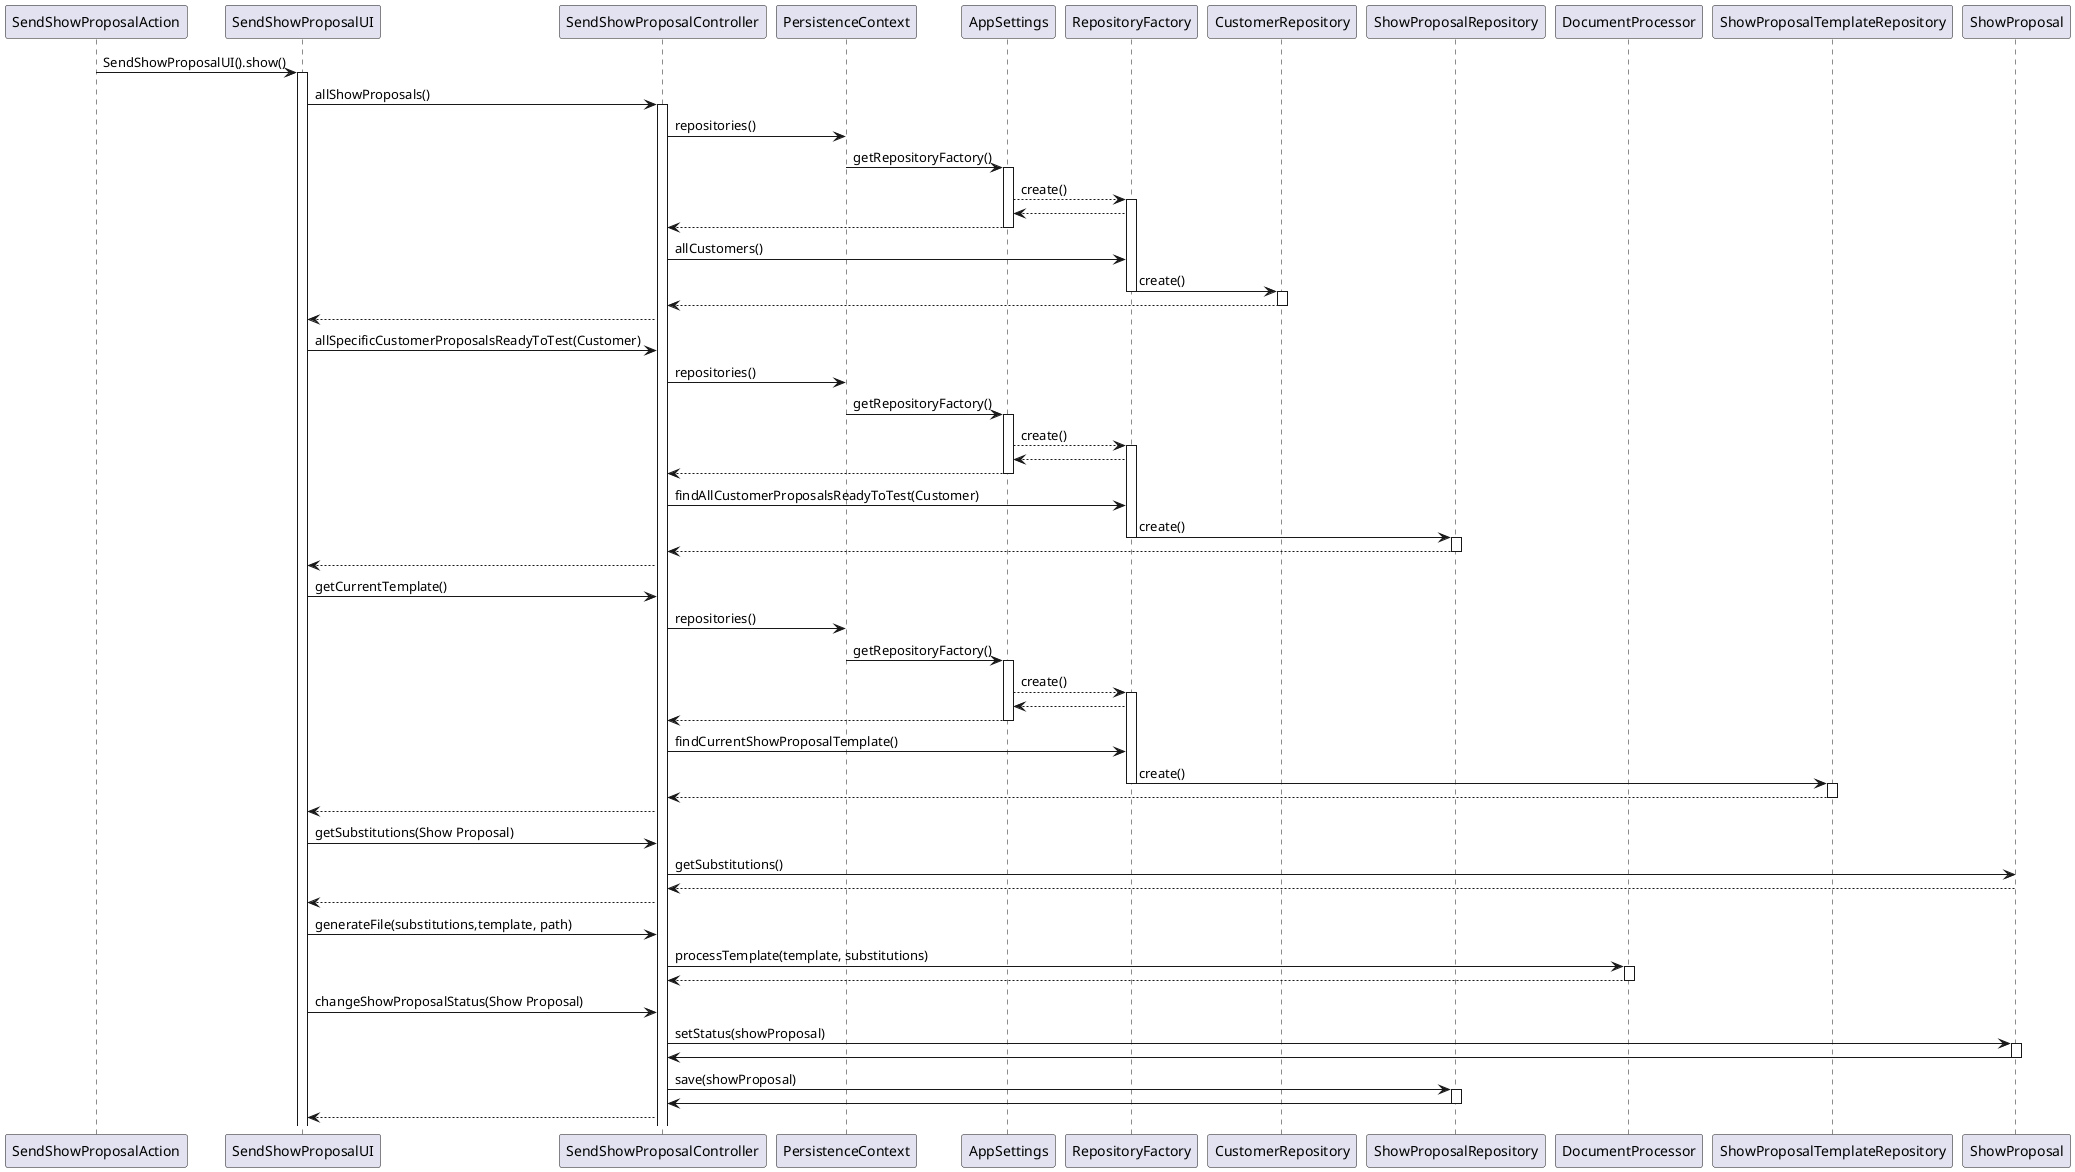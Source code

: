 @startuml

participant SendShowProposalAction
participant SendShowProposalUI
participant SendShowProposalController
participant PersistenceContext
participant AppSettings
participant RepositoryFactory
participant CustomerRepository

participant ShowProposalRepository
participant DocumentProcessor

SendShowProposalAction -> SendShowProposalUI : SendShowProposalUI().show()
    activate SendShowProposalUI
      SendShowProposalUI -> SendShowProposalController : allShowProposals()
            activate SendShowProposalController
            SendShowProposalController -> PersistenceContext : repositories()
                PersistenceContext -> AppSettings : getRepositoryFactory()
                    activate AppSettings
                    AppSettings --> RepositoryFactory : create()
                    activate RepositoryFactory
                    RepositoryFactory --> AppSettings
                    AppSettings --> SendShowProposalController
                    deactivate AppSettings
            SendShowProposalController -> RepositoryFactory : allCustomers()
            RepositoryFactory -> CustomerRepository : create()
            deactivate RepositoryFactory
            activate CustomerRepository
            CustomerRepository --> SendShowProposalController
            deactivate CustomerRepository
            SendShowProposalController --> SendShowProposalUI
    SendShowProposalUI -> SendShowProposalController : allSpecificCustomerProposalsReadyToTest(Customer)
        SendShowProposalController -> PersistenceContext : repositories()
            PersistenceContext -> AppSettings : getRepositoryFactory()
                activate AppSettings
                AppSettings --> RepositoryFactory : create()
                activate RepositoryFactory
                RepositoryFactory --> AppSettings
                AppSettings --> SendShowProposalController
                deactivate AppSettings
        SendShowProposalController -> RepositoryFactory : findAllCustomerProposalsReadyToTest(Customer)
        RepositoryFactory -> ShowProposalRepository : create()
        deactivate RepositoryFactory
        activate ShowProposalRepository
        ShowProposalRepository --> SendShowProposalController
        deactivate ShowProposalRepository
        SendShowProposalController --> SendShowProposalUI
            SendShowProposalUI -> SendShowProposalController : getCurrentTemplate()
        SendShowProposalController -> PersistenceContext : repositories()
            PersistenceContext -> AppSettings : getRepositoryFactory()
                activate AppSettings
                AppSettings --> RepositoryFactory : create()
                activate RepositoryFactory
                RepositoryFactory --> AppSettings
                AppSettings --> SendShowProposalController
                deactivate AppSettings
        SendShowProposalController -> RepositoryFactory :  findCurrentShowProposalTemplate()
        RepositoryFactory -> ShowProposalTemplateRepository : create()
        deactivate RepositoryFactory
        activate ShowProposalTemplateRepository
        ShowProposalTemplateRepository --> SendShowProposalController
        deactivate ShowProposalTemplateRepository
        SendShowProposalController --> SendShowProposalUI
        SendShowProposalUI-> SendShowProposalController:getSubstitutions(Show Proposal)
   SendShowProposalController -> ShowProposal : getSubstitutions()
   ShowProposal --> SendShowProposalController
   SendShowProposalController --> SendShowProposalUI
SendShowProposalUI -> SendShowProposalController : generateFile(substitutions,template, path)
   SendShowProposalController -> DocumentProcessor: processTemplate(template, substitutions)
   activate DocumentProcessor
   DocumentProcessor --> SendShowProposalController
  deactivate DocumentProcessor
   SendShowProposalUI -> SendShowProposalController : changeShowProposalStatus(Show Proposal)
           SendShowProposalController -> ShowProposal : setStatus(showProposal)
           activate ShowProposal
           ShowProposal -> SendShowProposalController
            deactivate ShowProposal
            SendShowProposalController-> ShowProposalRepository: save(showProposal)
            activate ShowProposalRepository
            ShowProposalRepository -> SendShowProposalController
            deactivate ShowProposalRepository
        SendShowProposalController --> SendShowProposalUI


       @enduml